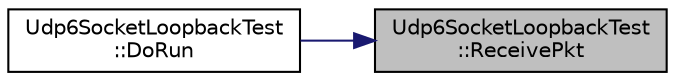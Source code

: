digraph "Udp6SocketLoopbackTest::ReceivePkt"
{
 // LATEX_PDF_SIZE
  edge [fontname="Helvetica",fontsize="10",labelfontname="Helvetica",labelfontsize="10"];
  node [fontname="Helvetica",fontsize="10",shape=record];
  rankdir="RL";
  Node1 [label="Udp6SocketLoopbackTest\l::ReceivePkt",height=0.2,width=0.4,color="black", fillcolor="grey75", style="filled", fontcolor="black",tooltip="Receive a packet."];
  Node1 -> Node2 [dir="back",color="midnightblue",fontsize="10",style="solid",fontname="Helvetica"];
  Node2 [label="Udp6SocketLoopbackTest\l::DoRun",height=0.2,width=0.4,color="black", fillcolor="white", style="filled",URL="$class_udp6_socket_loopback_test.html#a2f3bfecef9b06651dcba30458f1853c1",tooltip="Implementation to actually run this TestCase."];
}
